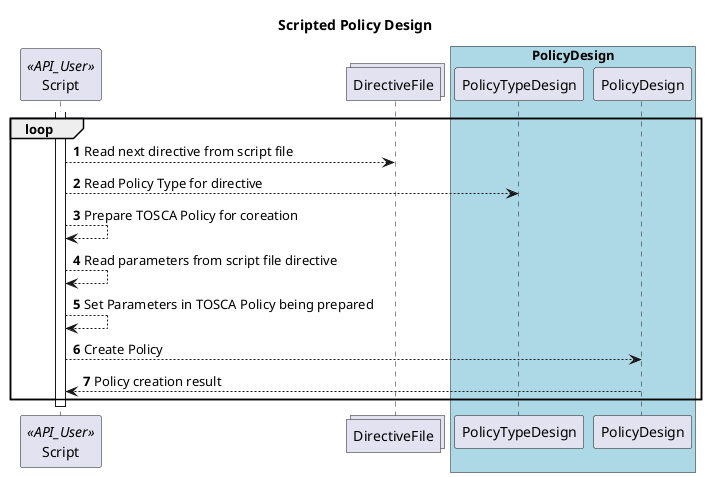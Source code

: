 @startuml

title Scripted Policy Design

participant Script <<API_User >>
collections DirectiveFile

box "PolicyDesign" #LightBlue
  participant PolicyTypeDesign
  participant PolicyDesign
end box

autonumber

activate Script

loop
  Script --> DirectiveFile : Read next directive from script file
  Script --> PolicyTypeDesign : Read Policy Type for directive
  Script --> Script : Prepare TOSCA Policy for coreation
  Script --> Script : Read parameters from script file directive
  Script --> Script : Set Parameters in TOSCA Policy being prepared
  Script --> PolicyDesign : Create Policy
  PolicyDesign --> Script : Policy creation result
end

deactivate Script

@enduml